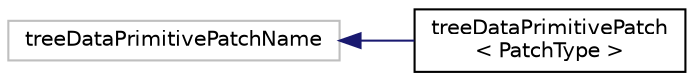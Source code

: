 digraph "Graphical Class Hierarchy"
{
  bgcolor="transparent";
  edge [fontname="Helvetica",fontsize="10",labelfontname="Helvetica",labelfontsize="10"];
  node [fontname="Helvetica",fontsize="10",shape=record];
  rankdir="LR";
  Node1 [label="treeDataPrimitivePatchName",height=0.2,width=0.4,color="grey75"];
  Node1 -> Node2 [dir="back",color="midnightblue",fontsize="10",style="solid",fontname="Helvetica"];
  Node2 [label="treeDataPrimitivePatch\l\< PatchType \>",height=0.2,width=0.4,color="black",URL="$a02750.html",tooltip="Encapsulation of data needed to search on PrimitivePatches. "];
}
